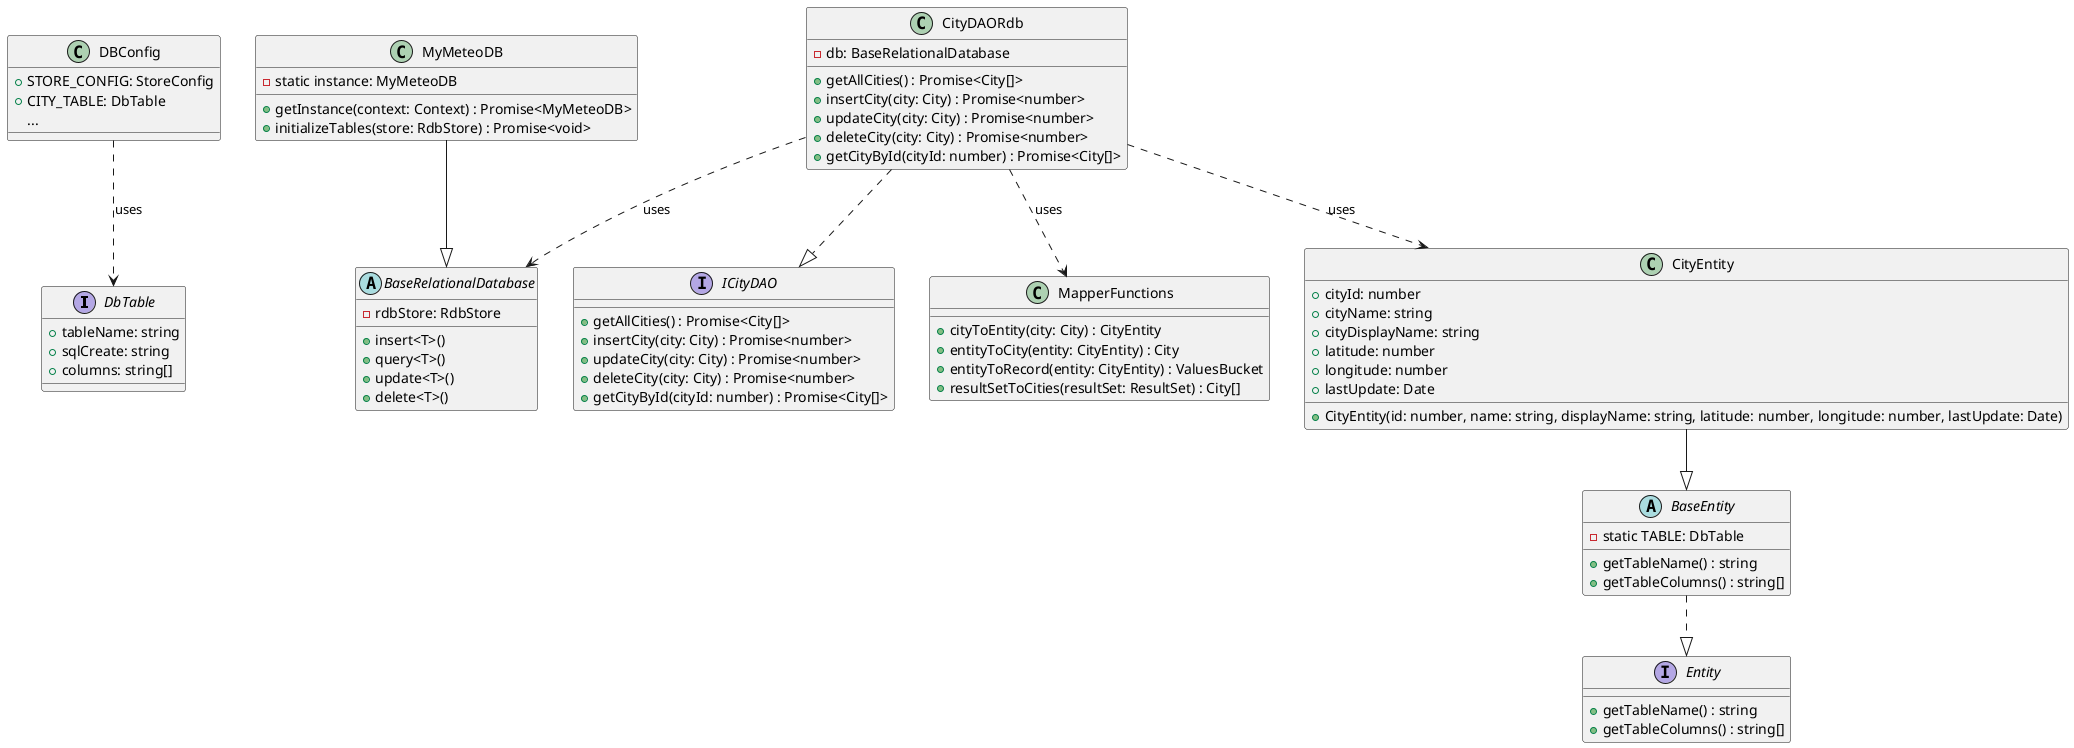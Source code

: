 @startuml
scale 1

' Define the DbTable interface
interface DbTable {
+ tableName: string
+ sqlCreate: string
+ columns: string[]
  }

' Define the DBConfig class
class DBConfig {
+ STORE_CONFIG: StoreConfig
+ CITY_TABLE: DbTable
  ...
  }

' Define the Entity interface
interface Entity {
+ getTableName() : string
+ getTableColumns() : string[]
  }

' Define the BaseEntity abstract class that implements Entity
abstract class BaseEntity {
- static TABLE: DbTable
+ getTableName() : string
+ getTableColumns() : string[]
  }
  BaseEntity ..|> Entity

' Define the CityEntity class that extends BaseEntity
class CityEntity {
+ cityId: number
+ cityName: string
+ cityDisplayName: string
+ latitude: number
+ longitude: number
+ lastUpdate: Date
+ CityEntity(id: number, name: string, displayName: string, latitude: number, longitude: number, lastUpdate: Date)
  }
  CityEntity --|> BaseEntity

' Define the BaseRelationalDatabase abstract class
abstract class BaseRelationalDatabase {
- rdbStore: RdbStore
+ insert<T>()
+ query<T>()
+ update<T>()
+ delete<T>()
  }

' Define the MyMeteoDB class that extends BaseRelationalDatabase (Singleton)
class MyMeteoDB {
- static instance: MyMeteoDB
+ getInstance(context: Context) : Promise<MyMeteoDB>
+ initializeTables(store: RdbStore) : Promise<void>
  }
  MyMeteoDB --|> BaseRelationalDatabase

' Define the ICityDAO interface
interface ICityDAO {
+ getAllCities() : Promise<City[]>
+ insertCity(city: City) : Promise<number>
+ updateCity(city: City) : Promise<number>
+ deleteCity(city: City) : Promise<number>
+ getCityById(cityId: number) : Promise<City[]>
  }

' Define the CityDAORdb class that implements ICityDAO
class CityDAORdb {
- db: BaseRelationalDatabase
+ getAllCities() : Promise<City[]>
+ insertCity(city: City) : Promise<number>
+ updateCity(city: City) : Promise<number>
+ deleteCity(city: City) : Promise<number>
+ getCityById(cityId: number) : Promise<City[]>
  }
  CityDAORdb ..|> ICityDAO

' Define a class for Mapper Functions (as a container for functions)
class MapperFunctions {
+ cityToEntity(city: City) : CityEntity
+ entityToCity(entity: CityEntity) : City
+ entityToRecord(entity: CityEntity) : ValuesBucket
+ resultSetToCities(resultSet: ResultSet) : City[]
  }

' Define associations
DBConfig ..> DbTable : uses
CityDAORdb ..> BaseRelationalDatabase : uses
CityDAORdb ..> CityEntity : uses
CityDAORdb ..> MapperFunctions : uses
@enduml